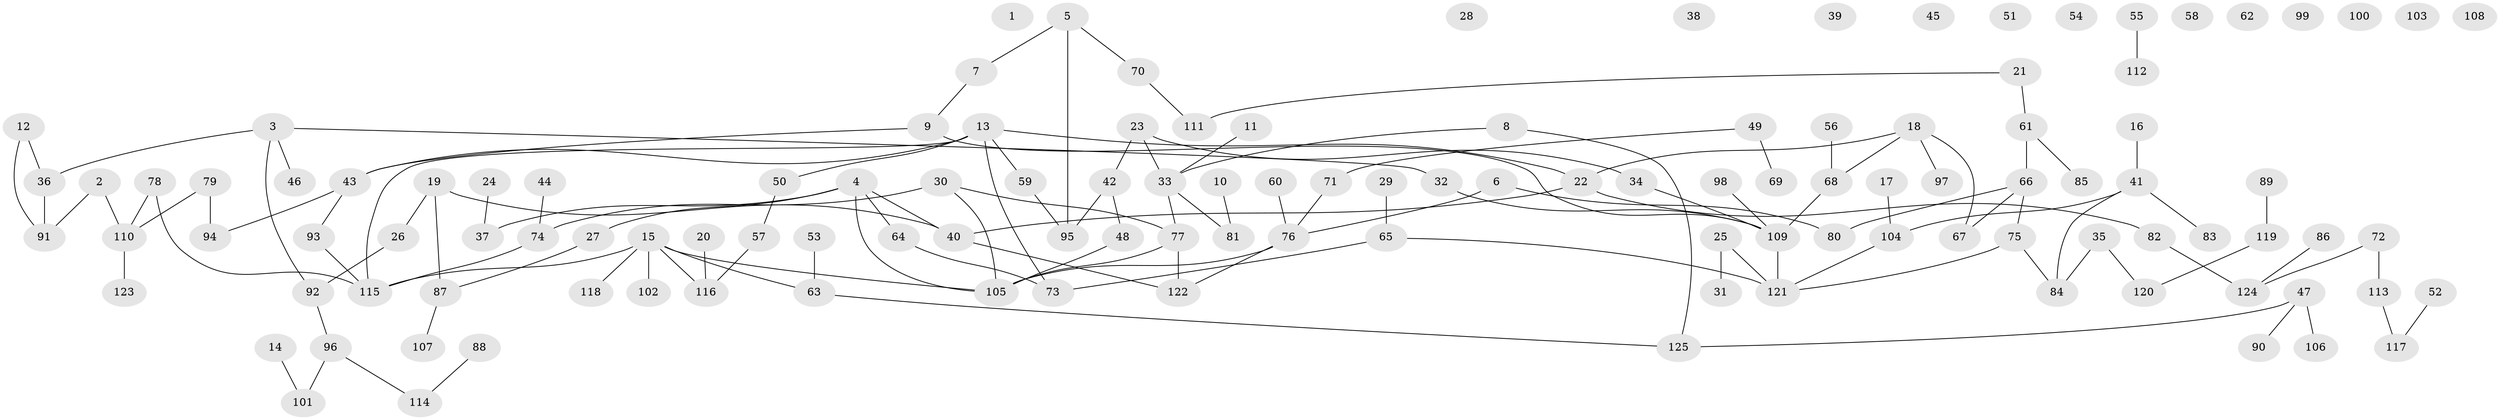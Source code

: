 // coarse degree distribution, {0: 0.14942528735632185, 5: 0.04597701149425287, 9: 0.022988505747126436, 4: 0.04597701149425287, 6: 0.022988505747126436, 1: 0.28735632183908044, 2: 0.25287356321839083, 11: 0.011494252873563218, 3: 0.16091954022988506}
// Generated by graph-tools (version 1.1) at 2025/16/03/04/25 18:16:34]
// undirected, 125 vertices, 134 edges
graph export_dot {
graph [start="1"]
  node [color=gray90,style=filled];
  1;
  2;
  3;
  4;
  5;
  6;
  7;
  8;
  9;
  10;
  11;
  12;
  13;
  14;
  15;
  16;
  17;
  18;
  19;
  20;
  21;
  22;
  23;
  24;
  25;
  26;
  27;
  28;
  29;
  30;
  31;
  32;
  33;
  34;
  35;
  36;
  37;
  38;
  39;
  40;
  41;
  42;
  43;
  44;
  45;
  46;
  47;
  48;
  49;
  50;
  51;
  52;
  53;
  54;
  55;
  56;
  57;
  58;
  59;
  60;
  61;
  62;
  63;
  64;
  65;
  66;
  67;
  68;
  69;
  70;
  71;
  72;
  73;
  74;
  75;
  76;
  77;
  78;
  79;
  80;
  81;
  82;
  83;
  84;
  85;
  86;
  87;
  88;
  89;
  90;
  91;
  92;
  93;
  94;
  95;
  96;
  97;
  98;
  99;
  100;
  101;
  102;
  103;
  104;
  105;
  106;
  107;
  108;
  109;
  110;
  111;
  112;
  113;
  114;
  115;
  116;
  117;
  118;
  119;
  120;
  121;
  122;
  123;
  124;
  125;
  2 -- 91;
  2 -- 110;
  3 -- 32;
  3 -- 36;
  3 -- 46;
  3 -- 92;
  4 -- 27;
  4 -- 37;
  4 -- 40;
  4 -- 64;
  4 -- 105;
  5 -- 7;
  5 -- 70;
  5 -- 95;
  6 -- 76;
  6 -- 80;
  7 -- 9;
  8 -- 33;
  8 -- 125;
  9 -- 43;
  9 -- 109;
  10 -- 81;
  11 -- 33;
  12 -- 36;
  12 -- 91;
  13 -- 22;
  13 -- 43;
  13 -- 50;
  13 -- 59;
  13 -- 73;
  13 -- 115;
  14 -- 101;
  15 -- 63;
  15 -- 102;
  15 -- 105;
  15 -- 115;
  15 -- 116;
  15 -- 118;
  16 -- 41;
  17 -- 104;
  18 -- 22;
  18 -- 67;
  18 -- 68;
  18 -- 97;
  19 -- 26;
  19 -- 40;
  19 -- 87;
  20 -- 116;
  21 -- 61;
  21 -- 111;
  22 -- 40;
  22 -- 82;
  23 -- 33;
  23 -- 34;
  23 -- 42;
  24 -- 37;
  25 -- 31;
  25 -- 121;
  26 -- 92;
  27 -- 87;
  29 -- 65;
  30 -- 74;
  30 -- 77;
  30 -- 105;
  32 -- 109;
  33 -- 77;
  33 -- 81;
  34 -- 109;
  35 -- 84;
  35 -- 120;
  36 -- 91;
  40 -- 122;
  41 -- 83;
  41 -- 84;
  41 -- 104;
  42 -- 48;
  42 -- 95;
  43 -- 93;
  43 -- 94;
  44 -- 74;
  47 -- 90;
  47 -- 106;
  47 -- 125;
  48 -- 105;
  49 -- 69;
  49 -- 71;
  50 -- 57;
  52 -- 117;
  53 -- 63;
  55 -- 112;
  56 -- 68;
  57 -- 116;
  59 -- 95;
  60 -- 76;
  61 -- 66;
  61 -- 85;
  63 -- 125;
  64 -- 73;
  65 -- 73;
  65 -- 121;
  66 -- 67;
  66 -- 75;
  66 -- 80;
  68 -- 109;
  70 -- 111;
  71 -- 76;
  72 -- 113;
  72 -- 124;
  74 -- 115;
  75 -- 84;
  75 -- 121;
  76 -- 105;
  76 -- 122;
  77 -- 105;
  77 -- 122;
  78 -- 110;
  78 -- 115;
  79 -- 94;
  79 -- 110;
  82 -- 124;
  86 -- 124;
  87 -- 107;
  88 -- 114;
  89 -- 119;
  92 -- 96;
  93 -- 115;
  96 -- 101;
  96 -- 114;
  98 -- 109;
  104 -- 121;
  109 -- 121;
  110 -- 123;
  113 -- 117;
  119 -- 120;
}
